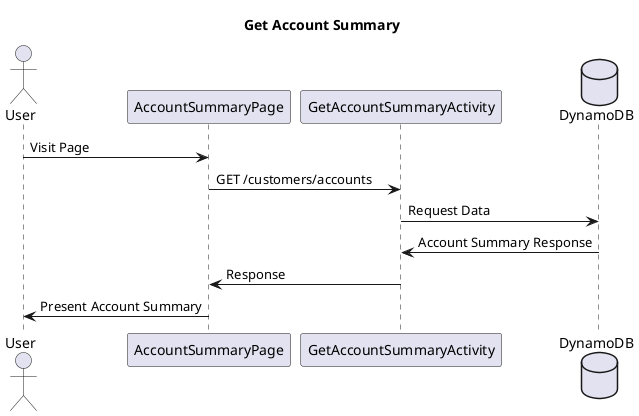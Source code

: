 @startuml
title Get Account Summary

actor User
participant AccountSummaryPage
participant GetAccountSummaryActivity
database DynamoDB

User -> AccountSummaryPage : Visit Page
AccountSummaryPage -> GetAccountSummaryActivity : GET /customers/accounts
GetAccountSummaryActivity -> DynamoDB : Request Data
DynamoDB -> GetAccountSummaryActivity : Account Summary Response
GetAccountSummaryActivity -> AccountSummaryPage : Response
AccountSummaryPage -> User : Present Account Summary

@enduml